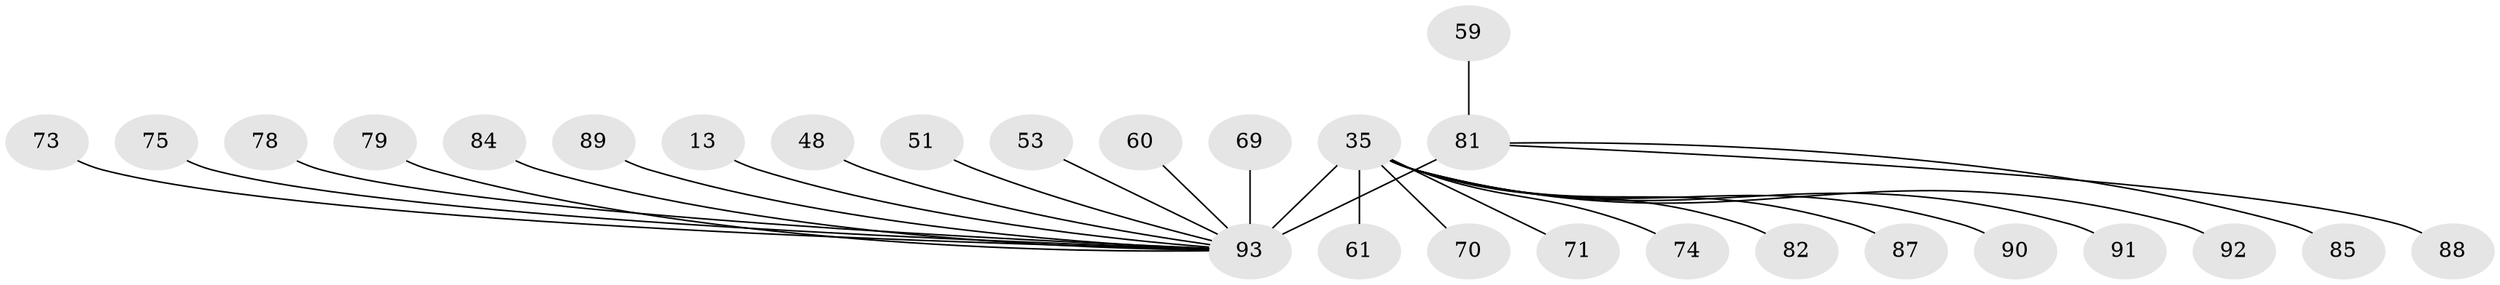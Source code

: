 // original degree distribution, {2: 0.2903225806451613, 11: 0.021505376344086023, 8: 0.021505376344086023, 22: 0.010752688172043012, 4: 0.043010752688172046, 3: 0.10752688172043011, 9: 0.010752688172043012, 10: 0.010752688172043012, 1: 0.44086021505376344, 5: 0.03225806451612903, 7: 0.010752688172043012}
// Generated by graph-tools (version 1.1) at 2025/50/03/04/25 21:50:49]
// undirected, 27 vertices, 26 edges
graph export_dot {
graph [start="1"]
  node [color=gray90,style=filled];
  13;
  35 [super="+10"];
  48;
  51;
  53;
  59;
  60;
  61 [super="+12"];
  69;
  70 [super="+32"];
  71 [super="+5+22+68"];
  73 [super="+55+66"];
  74;
  75;
  78 [super="+31"];
  79;
  81 [super="+11+21+54+47+57+77+76"];
  82;
  84;
  85;
  87;
  88 [super="+63"];
  89;
  90 [super="+58"];
  91 [super="+52"];
  92;
  93 [super="+50+25+86+40+43+44"];
  13 -- 93 [weight=2];
  35 -- 70;
  35 -- 71 [weight=3];
  35 -- 74;
  35 -- 82;
  35 -- 93 [weight=16];
  35 -- 87;
  35 -- 90;
  35 -- 91;
  35 -- 92;
  35 -- 61 [weight=2];
  48 -- 93;
  51 -- 93;
  53 -- 93;
  59 -- 81;
  60 -- 93;
  69 -- 93;
  73 -- 93;
  75 -- 93;
  78 -- 93;
  79 -- 93;
  81 -- 85;
  81 -- 88;
  81 -- 93 [weight=10];
  84 -- 93;
  89 -- 93;
}
